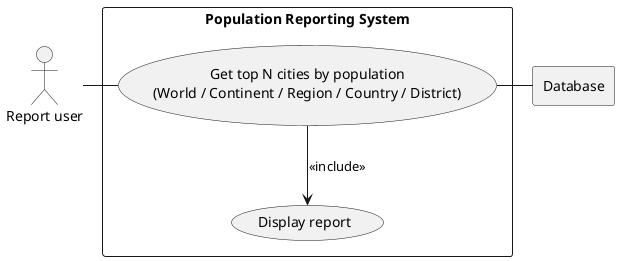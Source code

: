 @startuml
actor "Report user" as User

rectangle "Population Reporting System" {
  usecase "Get top N cities by population\n(World / Continent / Region / Country / District)" as GetTopNCities
  usecase "Display report" as ShowReport
}

rectangle "Database" as DB


User - GetTopNCities


GetTopNCities - DB


GetTopNCities --> ShowReport : <<include>>

@enduml
